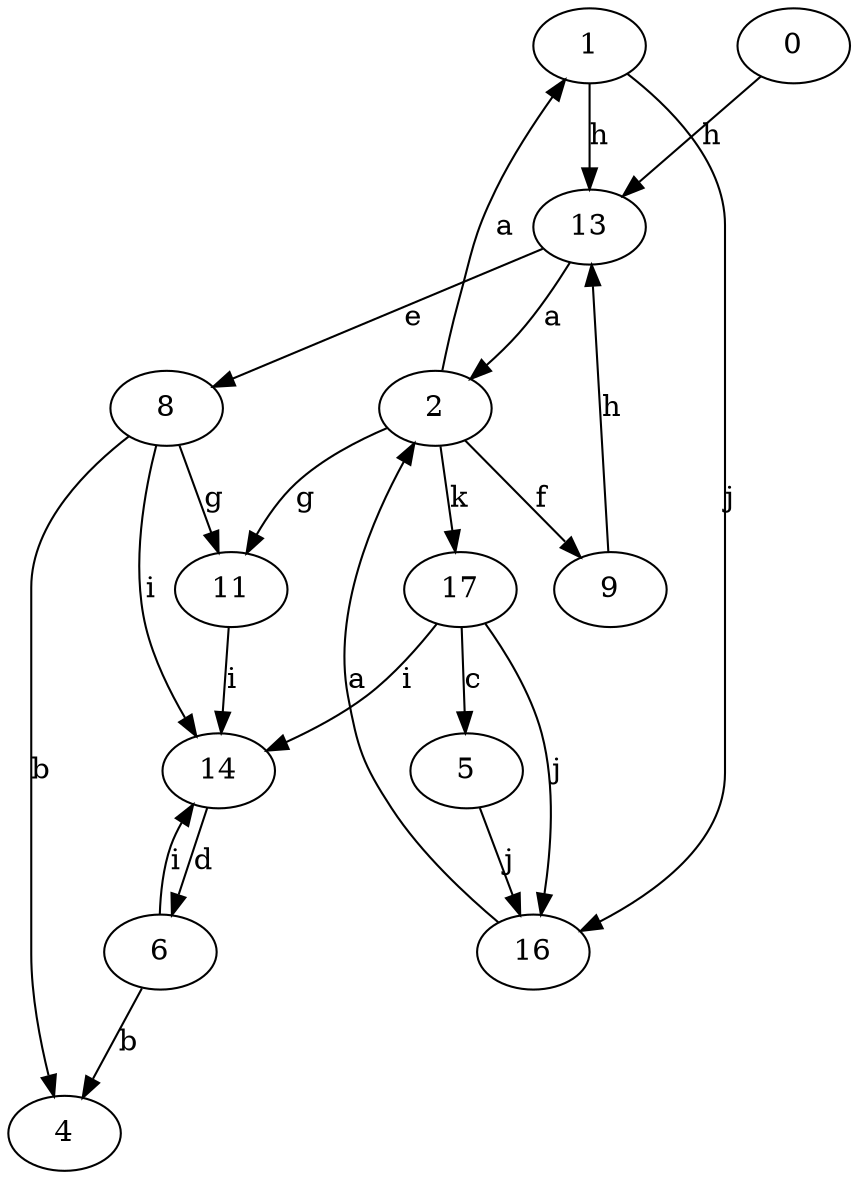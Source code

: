 strict digraph  {
1;
2;
4;
5;
6;
8;
9;
11;
0;
13;
14;
16;
17;
1 -> 13  [label=h];
1 -> 16  [label=j];
2 -> 1  [label=a];
2 -> 9  [label=f];
2 -> 11  [label=g];
2 -> 17  [label=k];
5 -> 16  [label=j];
6 -> 4  [label=b];
6 -> 14  [label=i];
8 -> 4  [label=b];
8 -> 11  [label=g];
8 -> 14  [label=i];
9 -> 13  [label=h];
11 -> 14  [label=i];
0 -> 13  [label=h];
13 -> 2  [label=a];
13 -> 8  [label=e];
14 -> 6  [label=d];
16 -> 2  [label=a];
17 -> 5  [label=c];
17 -> 14  [label=i];
17 -> 16  [label=j];
}
